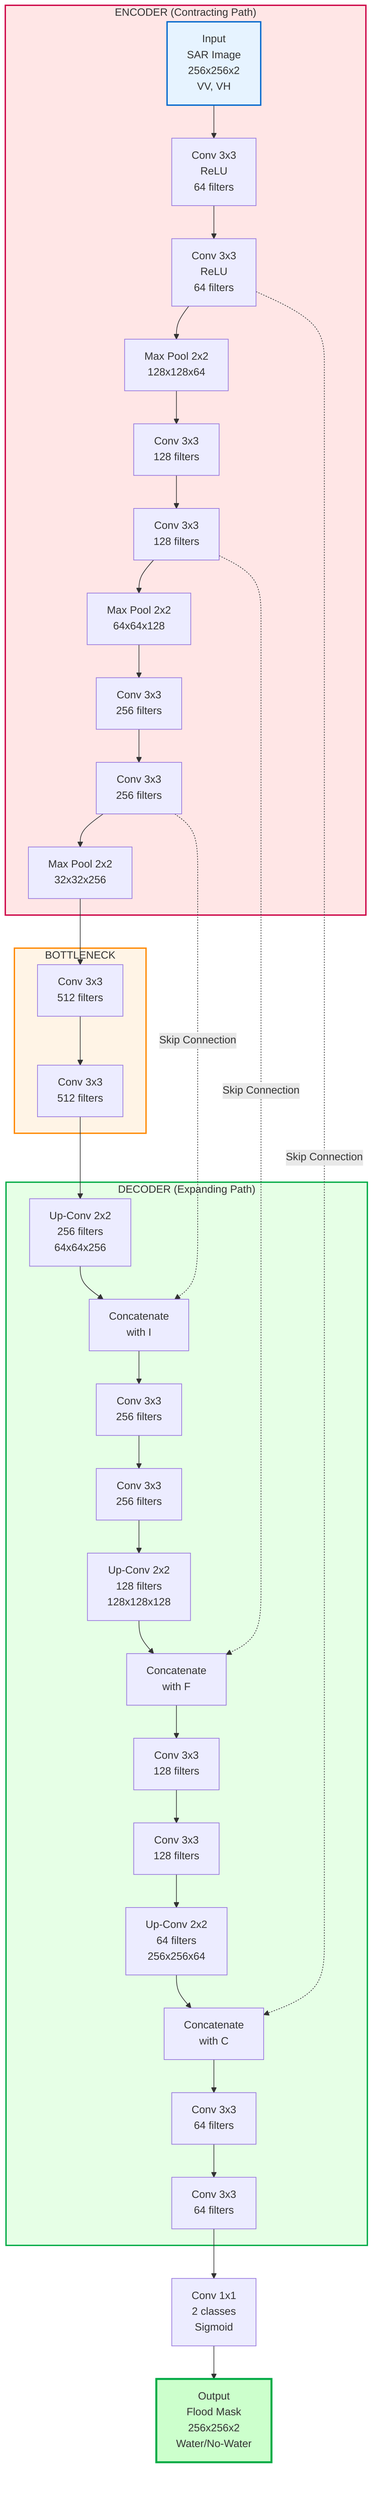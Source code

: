 flowchart TD
    subgraph Encoder["ENCODER (Contracting Path)"]
        A[Input<br/>SAR Image<br/>256x256x2<br/>VV, VH] --> B[Conv 3x3<br/>ReLU<br/>64 filters]
        B --> C[Conv 3x3<br/>ReLU<br/>64 filters]
        C --> D[Max Pool 2x2<br/>128x128x64]

        D --> E[Conv 3x3<br/>128 filters]
        E --> F[Conv 3x3<br/>128 filters]
        F --> G[Max Pool 2x2<br/>64x64x128]

        G --> H[Conv 3x3<br/>256 filters]
        H --> I[Conv 3x3<br/>256 filters]
        I --> J[Max Pool 2x2<br/>32x32x256]
    end

    subgraph Bottleneck["BOTTLENECK"]
        J --> K[Conv 3x3<br/>512 filters]
        K --> L[Conv 3x3<br/>512 filters]
    end

    subgraph Decoder["DECODER (Expanding Path)"]
        L --> M[Up-Conv 2x2<br/>256 filters<br/>64x64x256]
        M --> N[Concatenate<br/>with I]
        N --> O[Conv 3x3<br/>256 filters]
        O --> P[Conv 3x3<br/>256 filters]

        P --> Q[Up-Conv 2x2<br/>128 filters<br/>128x128x128]
        Q --> R[Concatenate<br/>with F]
        R --> S[Conv 3x3<br/>128 filters]
        S --> T[Conv 3x3<br/>128 filters]

        T --> U[Up-Conv 2x2<br/>64 filters<br/>256x256x64]
        U --> V[Concatenate<br/>with C]
        V --> W[Conv 3x3<br/>64 filters]
        W --> X[Conv 3x3<br/>64 filters]
    end

    X --> Y[Conv 1x1<br/>2 classes<br/>Sigmoid]
    Y --> Z[Output<br/>Flood Mask<br/>256x256x2<br/>Water/No-Water]

    I -.->|Skip Connection| N
    F -.->|Skip Connection| R
    C -.->|Skip Connection| V

    style A fill:#e6f3ff,stroke:#0066cc,stroke-width:2px
    style Encoder fill:#ffe6e6,stroke:#cc0044,stroke-width:2px
    style Bottleneck fill:#fff4e6,stroke:#ff8800,stroke-width:2px
    style Decoder fill:#e6ffe6,stroke:#00aa44,stroke-width:2px
    style Z fill:#ccffcc,stroke:#00aa44,stroke-width:3px